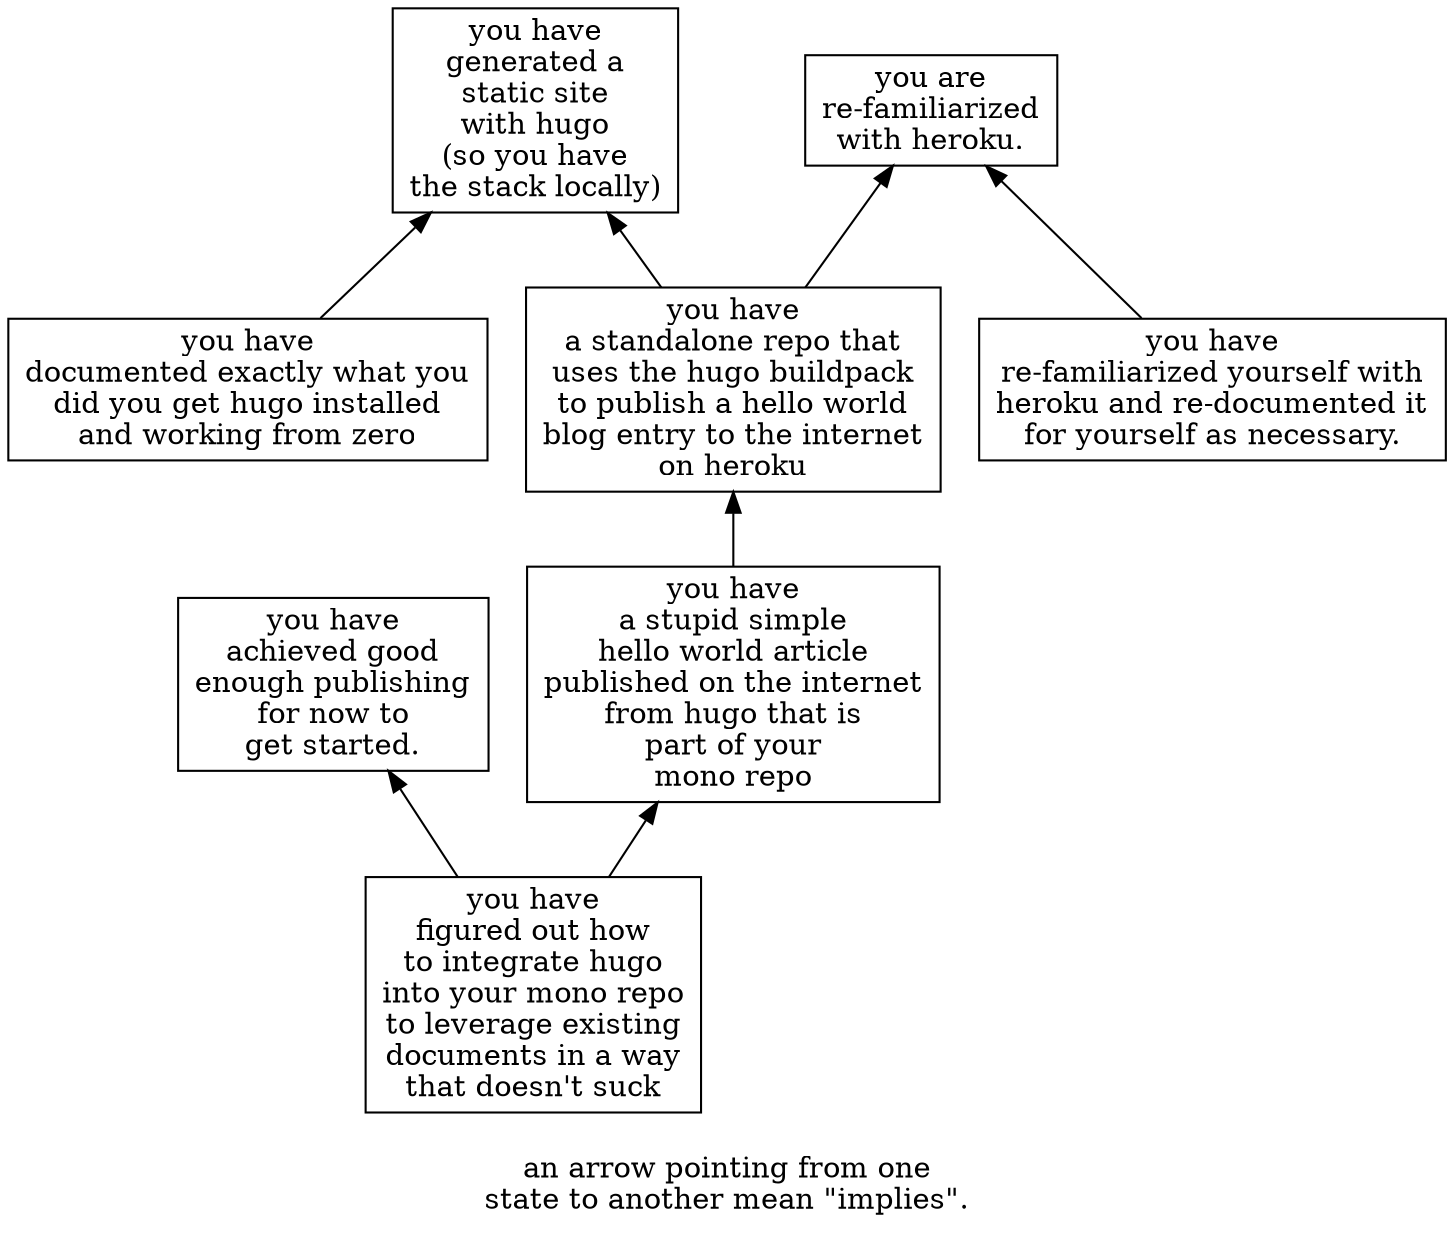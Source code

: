 digraph {

rankdir=BT

01[shape=rect label="you are
re-familiarized
with heroku."]


02[shape=rect label="you have
generated a
static site
with hugo
(so you have
the stack locally)"]


03[shape=rect label="you have
achieved good
enough publishing
for now to
get started."]


04[shape=rect label="you have
a stupid simple
hello world article
published on the internet
from hugo that is
part of your
mono repo"]
04->06


05[shape=rect label="you have
figured out how
to integrate hugo
into your mono repo
to leverage existing
documents in a way
that doesn't suck"]
05->04
05->03


06[shape=rect label="you have
a standalone repo that
uses the hugo buildpack
to publish a hello world
blog entry to the internet
on heroku"]
06->01
06->02


07[shape=rect label="you have
re-familiarized yourself with
heroku and re-documented it
for yourself as necessary."]
07->01


08[shape=rect label="you have
documented exactly what you
did you get hugo installed
and working from zero"]
08->02


label="
an arrow pointing from one
state to another mean \"implies\".
"
}
/*
  - #born.
*/
